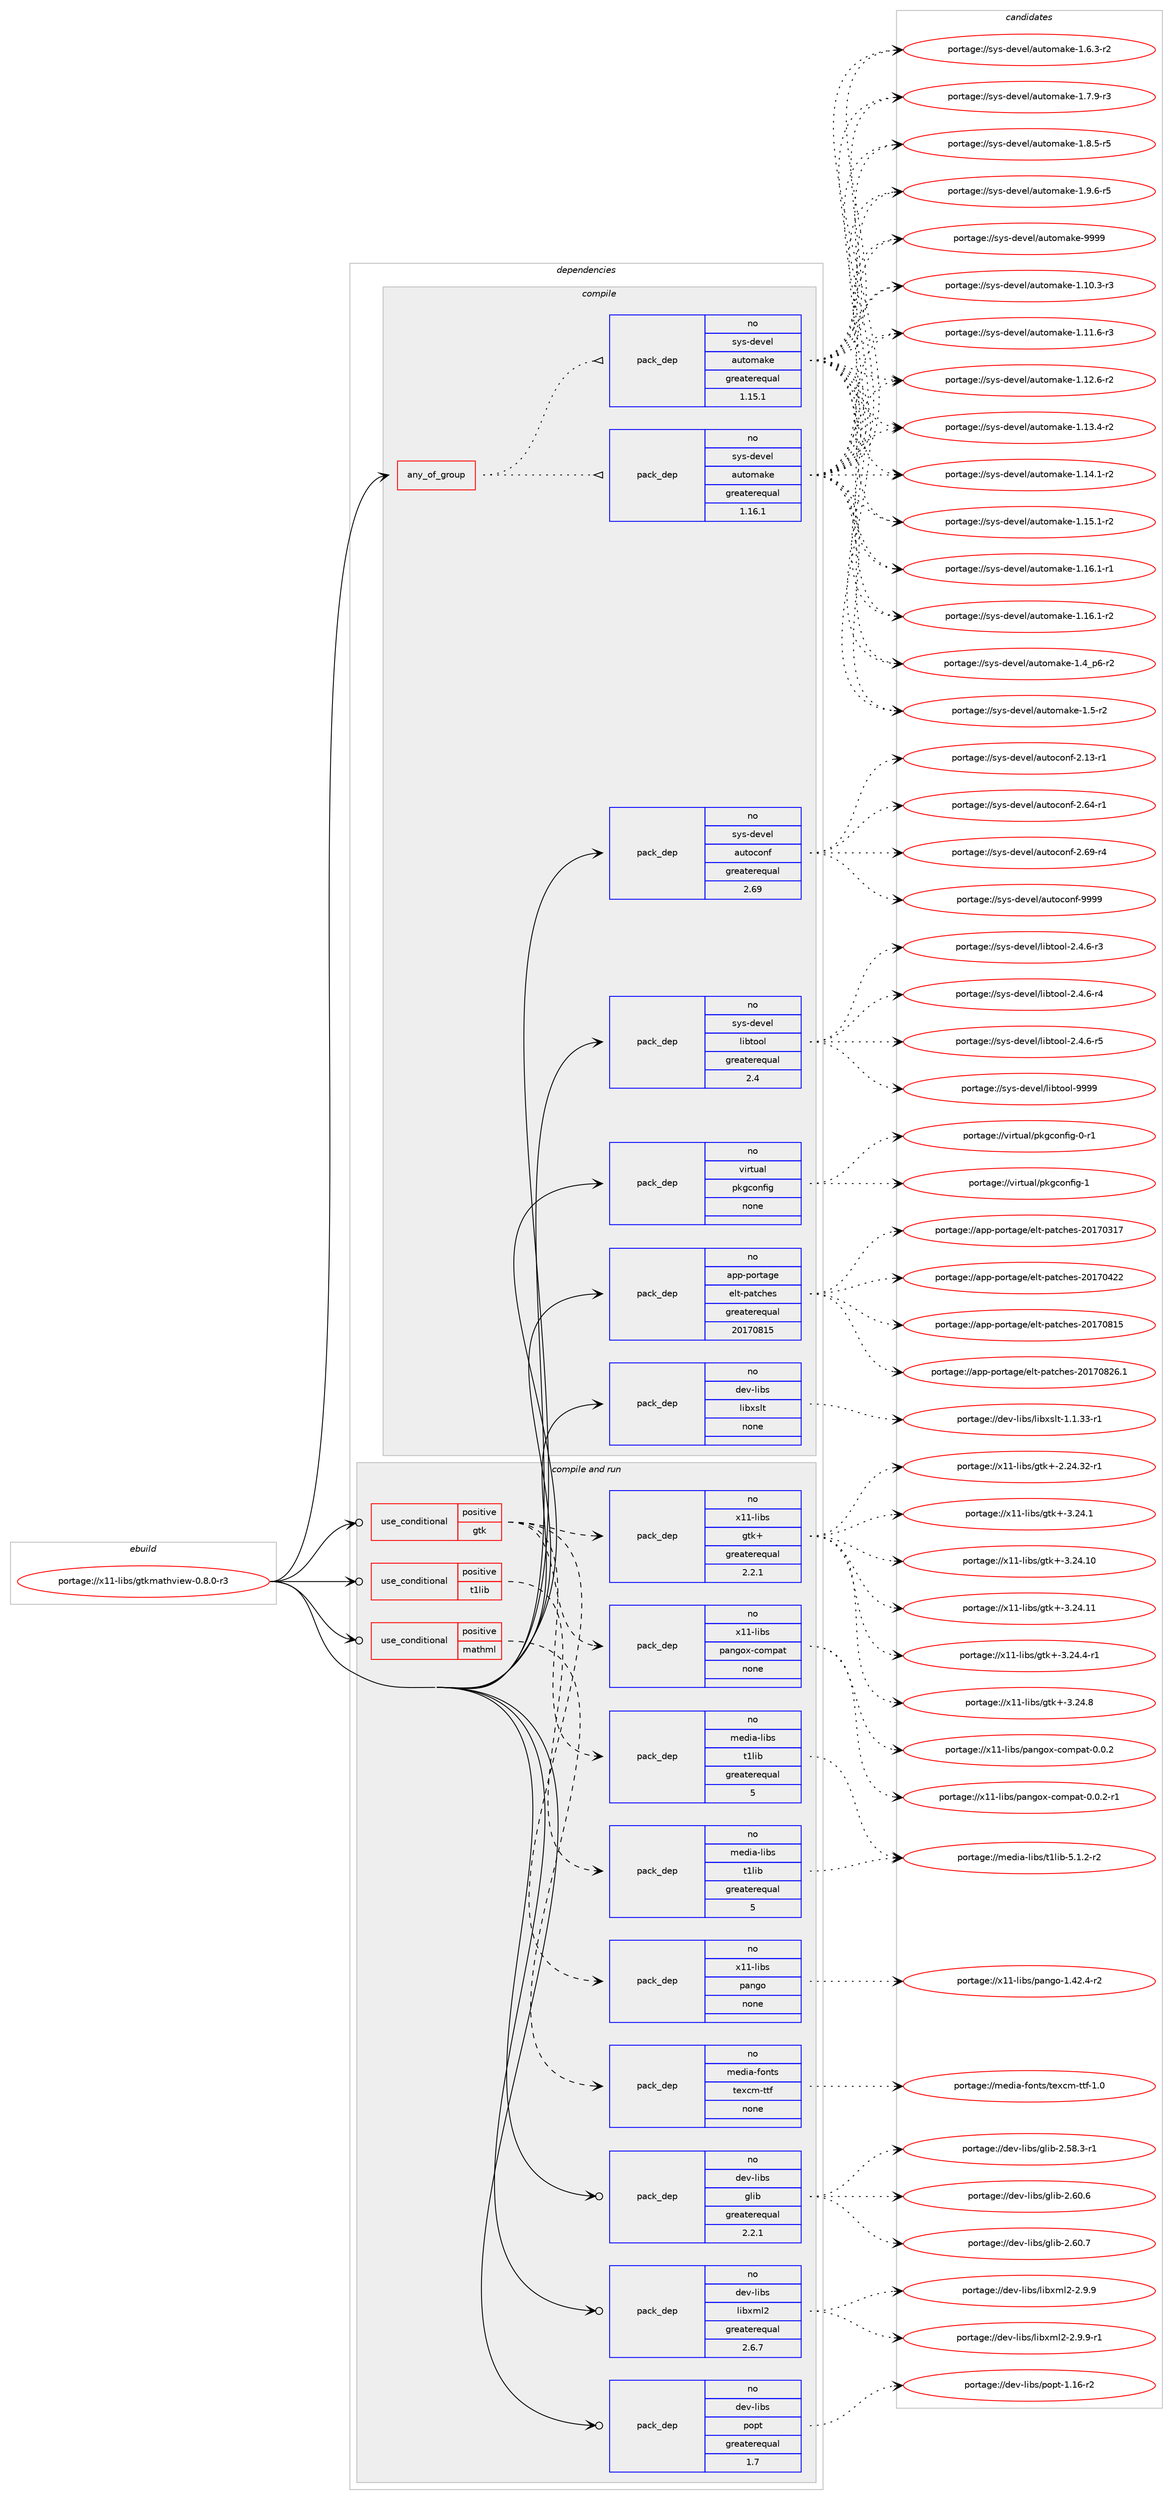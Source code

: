 digraph prolog {

# *************
# Graph options
# *************

newrank=true;
concentrate=true;
compound=true;
graph [rankdir=LR,fontname=Helvetica,fontsize=10,ranksep=1.5];#, ranksep=2.5, nodesep=0.2];
edge  [arrowhead=vee];
node  [fontname=Helvetica,fontsize=10];

# **********
# The ebuild
# **********

subgraph cluster_leftcol {
color=gray;
rank=same;
label=<<i>ebuild</i>>;
id [label="portage://x11-libs/gtkmathview-0.8.0-r3", color=red, width=4, href="../x11-libs/gtkmathview-0.8.0-r3.svg"];
}

# ****************
# The dependencies
# ****************

subgraph cluster_midcol {
color=gray;
label=<<i>dependencies</i>>;
subgraph cluster_compile {
fillcolor="#eeeeee";
style=filled;
label=<<i>compile</i>>;
subgraph any7750 {
dependency449470 [label=<<TABLE BORDER="0" CELLBORDER="1" CELLSPACING="0" CELLPADDING="4"><TR><TD CELLPADDING="10">any_of_group</TD></TR></TABLE>>, shape=none, color=red];subgraph pack333511 {
dependency449471 [label=<<TABLE BORDER="0" CELLBORDER="1" CELLSPACING="0" CELLPADDING="4" WIDTH="220"><TR><TD ROWSPAN="6" CELLPADDING="30">pack_dep</TD></TR><TR><TD WIDTH="110">no</TD></TR><TR><TD>sys-devel</TD></TR><TR><TD>automake</TD></TR><TR><TD>greaterequal</TD></TR><TR><TD>1.16.1</TD></TR></TABLE>>, shape=none, color=blue];
}
dependency449470:e -> dependency449471:w [weight=20,style="dotted",arrowhead="oinv"];
subgraph pack333512 {
dependency449472 [label=<<TABLE BORDER="0" CELLBORDER="1" CELLSPACING="0" CELLPADDING="4" WIDTH="220"><TR><TD ROWSPAN="6" CELLPADDING="30">pack_dep</TD></TR><TR><TD WIDTH="110">no</TD></TR><TR><TD>sys-devel</TD></TR><TR><TD>automake</TD></TR><TR><TD>greaterequal</TD></TR><TR><TD>1.15.1</TD></TR></TABLE>>, shape=none, color=blue];
}
dependency449470:e -> dependency449472:w [weight=20,style="dotted",arrowhead="oinv"];
}
id:e -> dependency449470:w [weight=20,style="solid",arrowhead="vee"];
subgraph pack333513 {
dependency449473 [label=<<TABLE BORDER="0" CELLBORDER="1" CELLSPACING="0" CELLPADDING="4" WIDTH="220"><TR><TD ROWSPAN="6" CELLPADDING="30">pack_dep</TD></TR><TR><TD WIDTH="110">no</TD></TR><TR><TD>app-portage</TD></TR><TR><TD>elt-patches</TD></TR><TR><TD>greaterequal</TD></TR><TR><TD>20170815</TD></TR></TABLE>>, shape=none, color=blue];
}
id:e -> dependency449473:w [weight=20,style="solid",arrowhead="vee"];
subgraph pack333514 {
dependency449474 [label=<<TABLE BORDER="0" CELLBORDER="1" CELLSPACING="0" CELLPADDING="4" WIDTH="220"><TR><TD ROWSPAN="6" CELLPADDING="30">pack_dep</TD></TR><TR><TD WIDTH="110">no</TD></TR><TR><TD>dev-libs</TD></TR><TR><TD>libxslt</TD></TR><TR><TD>none</TD></TR><TR><TD></TD></TR></TABLE>>, shape=none, color=blue];
}
id:e -> dependency449474:w [weight=20,style="solid",arrowhead="vee"];
subgraph pack333515 {
dependency449475 [label=<<TABLE BORDER="0" CELLBORDER="1" CELLSPACING="0" CELLPADDING="4" WIDTH="220"><TR><TD ROWSPAN="6" CELLPADDING="30">pack_dep</TD></TR><TR><TD WIDTH="110">no</TD></TR><TR><TD>sys-devel</TD></TR><TR><TD>autoconf</TD></TR><TR><TD>greaterequal</TD></TR><TR><TD>2.69</TD></TR></TABLE>>, shape=none, color=blue];
}
id:e -> dependency449475:w [weight=20,style="solid",arrowhead="vee"];
subgraph pack333516 {
dependency449476 [label=<<TABLE BORDER="0" CELLBORDER="1" CELLSPACING="0" CELLPADDING="4" WIDTH="220"><TR><TD ROWSPAN="6" CELLPADDING="30">pack_dep</TD></TR><TR><TD WIDTH="110">no</TD></TR><TR><TD>sys-devel</TD></TR><TR><TD>libtool</TD></TR><TR><TD>greaterequal</TD></TR><TR><TD>2.4</TD></TR></TABLE>>, shape=none, color=blue];
}
id:e -> dependency449476:w [weight=20,style="solid",arrowhead="vee"];
subgraph pack333517 {
dependency449477 [label=<<TABLE BORDER="0" CELLBORDER="1" CELLSPACING="0" CELLPADDING="4" WIDTH="220"><TR><TD ROWSPAN="6" CELLPADDING="30">pack_dep</TD></TR><TR><TD WIDTH="110">no</TD></TR><TR><TD>virtual</TD></TR><TR><TD>pkgconfig</TD></TR><TR><TD>none</TD></TR><TR><TD></TD></TR></TABLE>>, shape=none, color=blue];
}
id:e -> dependency449477:w [weight=20,style="solid",arrowhead="vee"];
}
subgraph cluster_compileandrun {
fillcolor="#eeeeee";
style=filled;
label=<<i>compile and run</i>>;
subgraph cond107922 {
dependency449478 [label=<<TABLE BORDER="0" CELLBORDER="1" CELLSPACING="0" CELLPADDING="4"><TR><TD ROWSPAN="3" CELLPADDING="10">use_conditional</TD></TR><TR><TD>positive</TD></TR><TR><TD>gtk</TD></TR></TABLE>>, shape=none, color=red];
subgraph pack333518 {
dependency449479 [label=<<TABLE BORDER="0" CELLBORDER="1" CELLSPACING="0" CELLPADDING="4" WIDTH="220"><TR><TD ROWSPAN="6" CELLPADDING="30">pack_dep</TD></TR><TR><TD WIDTH="110">no</TD></TR><TR><TD>media-libs</TD></TR><TR><TD>t1lib</TD></TR><TR><TD>greaterequal</TD></TR><TR><TD>5</TD></TR></TABLE>>, shape=none, color=blue];
}
dependency449478:e -> dependency449479:w [weight=20,style="dashed",arrowhead="vee"];
subgraph pack333519 {
dependency449480 [label=<<TABLE BORDER="0" CELLBORDER="1" CELLSPACING="0" CELLPADDING="4" WIDTH="220"><TR><TD ROWSPAN="6" CELLPADDING="30">pack_dep</TD></TR><TR><TD WIDTH="110">no</TD></TR><TR><TD>x11-libs</TD></TR><TR><TD>gtk+</TD></TR><TR><TD>greaterequal</TD></TR><TR><TD>2.2.1</TD></TR></TABLE>>, shape=none, color=blue];
}
dependency449478:e -> dependency449480:w [weight=20,style="dashed",arrowhead="vee"];
subgraph pack333520 {
dependency449481 [label=<<TABLE BORDER="0" CELLBORDER="1" CELLSPACING="0" CELLPADDING="4" WIDTH="220"><TR><TD ROWSPAN="6" CELLPADDING="30">pack_dep</TD></TR><TR><TD WIDTH="110">no</TD></TR><TR><TD>x11-libs</TD></TR><TR><TD>pango</TD></TR><TR><TD>none</TD></TR><TR><TD></TD></TR></TABLE>>, shape=none, color=blue];
}
dependency449478:e -> dependency449481:w [weight=20,style="dashed",arrowhead="vee"];
subgraph pack333521 {
dependency449482 [label=<<TABLE BORDER="0" CELLBORDER="1" CELLSPACING="0" CELLPADDING="4" WIDTH="220"><TR><TD ROWSPAN="6" CELLPADDING="30">pack_dep</TD></TR><TR><TD WIDTH="110">no</TD></TR><TR><TD>x11-libs</TD></TR><TR><TD>pangox-compat</TD></TR><TR><TD>none</TD></TR><TR><TD></TD></TR></TABLE>>, shape=none, color=blue];
}
dependency449478:e -> dependency449482:w [weight=20,style="dashed",arrowhead="vee"];
}
id:e -> dependency449478:w [weight=20,style="solid",arrowhead="odotvee"];
subgraph cond107923 {
dependency449483 [label=<<TABLE BORDER="0" CELLBORDER="1" CELLSPACING="0" CELLPADDING="4"><TR><TD ROWSPAN="3" CELLPADDING="10">use_conditional</TD></TR><TR><TD>positive</TD></TR><TR><TD>mathml</TD></TR></TABLE>>, shape=none, color=red];
subgraph pack333522 {
dependency449484 [label=<<TABLE BORDER="0" CELLBORDER="1" CELLSPACING="0" CELLPADDING="4" WIDTH="220"><TR><TD ROWSPAN="6" CELLPADDING="30">pack_dep</TD></TR><TR><TD WIDTH="110">no</TD></TR><TR><TD>media-fonts</TD></TR><TR><TD>texcm-ttf</TD></TR><TR><TD>none</TD></TR><TR><TD></TD></TR></TABLE>>, shape=none, color=blue];
}
dependency449483:e -> dependency449484:w [weight=20,style="dashed",arrowhead="vee"];
}
id:e -> dependency449483:w [weight=20,style="solid",arrowhead="odotvee"];
subgraph cond107924 {
dependency449485 [label=<<TABLE BORDER="0" CELLBORDER="1" CELLSPACING="0" CELLPADDING="4"><TR><TD ROWSPAN="3" CELLPADDING="10">use_conditional</TD></TR><TR><TD>positive</TD></TR><TR><TD>t1lib</TD></TR></TABLE>>, shape=none, color=red];
subgraph pack333523 {
dependency449486 [label=<<TABLE BORDER="0" CELLBORDER="1" CELLSPACING="0" CELLPADDING="4" WIDTH="220"><TR><TD ROWSPAN="6" CELLPADDING="30">pack_dep</TD></TR><TR><TD WIDTH="110">no</TD></TR><TR><TD>media-libs</TD></TR><TR><TD>t1lib</TD></TR><TR><TD>greaterequal</TD></TR><TR><TD>5</TD></TR></TABLE>>, shape=none, color=blue];
}
dependency449485:e -> dependency449486:w [weight=20,style="dashed",arrowhead="vee"];
}
id:e -> dependency449485:w [weight=20,style="solid",arrowhead="odotvee"];
subgraph pack333524 {
dependency449487 [label=<<TABLE BORDER="0" CELLBORDER="1" CELLSPACING="0" CELLPADDING="4" WIDTH="220"><TR><TD ROWSPAN="6" CELLPADDING="30">pack_dep</TD></TR><TR><TD WIDTH="110">no</TD></TR><TR><TD>dev-libs</TD></TR><TR><TD>glib</TD></TR><TR><TD>greaterequal</TD></TR><TR><TD>2.2.1</TD></TR></TABLE>>, shape=none, color=blue];
}
id:e -> dependency449487:w [weight=20,style="solid",arrowhead="odotvee"];
subgraph pack333525 {
dependency449488 [label=<<TABLE BORDER="0" CELLBORDER="1" CELLSPACING="0" CELLPADDING="4" WIDTH="220"><TR><TD ROWSPAN="6" CELLPADDING="30">pack_dep</TD></TR><TR><TD WIDTH="110">no</TD></TR><TR><TD>dev-libs</TD></TR><TR><TD>libxml2</TD></TR><TR><TD>greaterequal</TD></TR><TR><TD>2.6.7</TD></TR></TABLE>>, shape=none, color=blue];
}
id:e -> dependency449488:w [weight=20,style="solid",arrowhead="odotvee"];
subgraph pack333526 {
dependency449489 [label=<<TABLE BORDER="0" CELLBORDER="1" CELLSPACING="0" CELLPADDING="4" WIDTH="220"><TR><TD ROWSPAN="6" CELLPADDING="30">pack_dep</TD></TR><TR><TD WIDTH="110">no</TD></TR><TR><TD>dev-libs</TD></TR><TR><TD>popt</TD></TR><TR><TD>greaterequal</TD></TR><TR><TD>1.7</TD></TR></TABLE>>, shape=none, color=blue];
}
id:e -> dependency449489:w [weight=20,style="solid",arrowhead="odotvee"];
}
subgraph cluster_run {
fillcolor="#eeeeee";
style=filled;
label=<<i>run</i>>;
}
}

# **************
# The candidates
# **************

subgraph cluster_choices {
rank=same;
color=gray;
label=<<i>candidates</i>>;

subgraph choice333511 {
color=black;
nodesep=1;
choiceportage11512111545100101118101108479711711611110997107101454946494846514511451 [label="portage://sys-devel/automake-1.10.3-r3", color=red, width=4,href="../sys-devel/automake-1.10.3-r3.svg"];
choiceportage11512111545100101118101108479711711611110997107101454946494946544511451 [label="portage://sys-devel/automake-1.11.6-r3", color=red, width=4,href="../sys-devel/automake-1.11.6-r3.svg"];
choiceportage11512111545100101118101108479711711611110997107101454946495046544511450 [label="portage://sys-devel/automake-1.12.6-r2", color=red, width=4,href="../sys-devel/automake-1.12.6-r2.svg"];
choiceportage11512111545100101118101108479711711611110997107101454946495146524511450 [label="portage://sys-devel/automake-1.13.4-r2", color=red, width=4,href="../sys-devel/automake-1.13.4-r2.svg"];
choiceportage11512111545100101118101108479711711611110997107101454946495246494511450 [label="portage://sys-devel/automake-1.14.1-r2", color=red, width=4,href="../sys-devel/automake-1.14.1-r2.svg"];
choiceportage11512111545100101118101108479711711611110997107101454946495346494511450 [label="portage://sys-devel/automake-1.15.1-r2", color=red, width=4,href="../sys-devel/automake-1.15.1-r2.svg"];
choiceportage11512111545100101118101108479711711611110997107101454946495446494511449 [label="portage://sys-devel/automake-1.16.1-r1", color=red, width=4,href="../sys-devel/automake-1.16.1-r1.svg"];
choiceportage11512111545100101118101108479711711611110997107101454946495446494511450 [label="portage://sys-devel/automake-1.16.1-r2", color=red, width=4,href="../sys-devel/automake-1.16.1-r2.svg"];
choiceportage115121115451001011181011084797117116111109971071014549465295112544511450 [label="portage://sys-devel/automake-1.4_p6-r2", color=red, width=4,href="../sys-devel/automake-1.4_p6-r2.svg"];
choiceportage11512111545100101118101108479711711611110997107101454946534511450 [label="portage://sys-devel/automake-1.5-r2", color=red, width=4,href="../sys-devel/automake-1.5-r2.svg"];
choiceportage115121115451001011181011084797117116111109971071014549465446514511450 [label="portage://sys-devel/automake-1.6.3-r2", color=red, width=4,href="../sys-devel/automake-1.6.3-r2.svg"];
choiceportage115121115451001011181011084797117116111109971071014549465546574511451 [label="portage://sys-devel/automake-1.7.9-r3", color=red, width=4,href="../sys-devel/automake-1.7.9-r3.svg"];
choiceportage115121115451001011181011084797117116111109971071014549465646534511453 [label="portage://sys-devel/automake-1.8.5-r5", color=red, width=4,href="../sys-devel/automake-1.8.5-r5.svg"];
choiceportage115121115451001011181011084797117116111109971071014549465746544511453 [label="portage://sys-devel/automake-1.9.6-r5", color=red, width=4,href="../sys-devel/automake-1.9.6-r5.svg"];
choiceportage115121115451001011181011084797117116111109971071014557575757 [label="portage://sys-devel/automake-9999", color=red, width=4,href="../sys-devel/automake-9999.svg"];
dependency449471:e -> choiceportage11512111545100101118101108479711711611110997107101454946494846514511451:w [style=dotted,weight="100"];
dependency449471:e -> choiceportage11512111545100101118101108479711711611110997107101454946494946544511451:w [style=dotted,weight="100"];
dependency449471:e -> choiceportage11512111545100101118101108479711711611110997107101454946495046544511450:w [style=dotted,weight="100"];
dependency449471:e -> choiceportage11512111545100101118101108479711711611110997107101454946495146524511450:w [style=dotted,weight="100"];
dependency449471:e -> choiceportage11512111545100101118101108479711711611110997107101454946495246494511450:w [style=dotted,weight="100"];
dependency449471:e -> choiceportage11512111545100101118101108479711711611110997107101454946495346494511450:w [style=dotted,weight="100"];
dependency449471:e -> choiceportage11512111545100101118101108479711711611110997107101454946495446494511449:w [style=dotted,weight="100"];
dependency449471:e -> choiceportage11512111545100101118101108479711711611110997107101454946495446494511450:w [style=dotted,weight="100"];
dependency449471:e -> choiceportage115121115451001011181011084797117116111109971071014549465295112544511450:w [style=dotted,weight="100"];
dependency449471:e -> choiceportage11512111545100101118101108479711711611110997107101454946534511450:w [style=dotted,weight="100"];
dependency449471:e -> choiceportage115121115451001011181011084797117116111109971071014549465446514511450:w [style=dotted,weight="100"];
dependency449471:e -> choiceportage115121115451001011181011084797117116111109971071014549465546574511451:w [style=dotted,weight="100"];
dependency449471:e -> choiceportage115121115451001011181011084797117116111109971071014549465646534511453:w [style=dotted,weight="100"];
dependency449471:e -> choiceportage115121115451001011181011084797117116111109971071014549465746544511453:w [style=dotted,weight="100"];
dependency449471:e -> choiceportage115121115451001011181011084797117116111109971071014557575757:w [style=dotted,weight="100"];
}
subgraph choice333512 {
color=black;
nodesep=1;
choiceportage11512111545100101118101108479711711611110997107101454946494846514511451 [label="portage://sys-devel/automake-1.10.3-r3", color=red, width=4,href="../sys-devel/automake-1.10.3-r3.svg"];
choiceportage11512111545100101118101108479711711611110997107101454946494946544511451 [label="portage://sys-devel/automake-1.11.6-r3", color=red, width=4,href="../sys-devel/automake-1.11.6-r3.svg"];
choiceportage11512111545100101118101108479711711611110997107101454946495046544511450 [label="portage://sys-devel/automake-1.12.6-r2", color=red, width=4,href="../sys-devel/automake-1.12.6-r2.svg"];
choiceportage11512111545100101118101108479711711611110997107101454946495146524511450 [label="portage://sys-devel/automake-1.13.4-r2", color=red, width=4,href="../sys-devel/automake-1.13.4-r2.svg"];
choiceportage11512111545100101118101108479711711611110997107101454946495246494511450 [label="portage://sys-devel/automake-1.14.1-r2", color=red, width=4,href="../sys-devel/automake-1.14.1-r2.svg"];
choiceportage11512111545100101118101108479711711611110997107101454946495346494511450 [label="portage://sys-devel/automake-1.15.1-r2", color=red, width=4,href="../sys-devel/automake-1.15.1-r2.svg"];
choiceportage11512111545100101118101108479711711611110997107101454946495446494511449 [label="portage://sys-devel/automake-1.16.1-r1", color=red, width=4,href="../sys-devel/automake-1.16.1-r1.svg"];
choiceportage11512111545100101118101108479711711611110997107101454946495446494511450 [label="portage://sys-devel/automake-1.16.1-r2", color=red, width=4,href="../sys-devel/automake-1.16.1-r2.svg"];
choiceportage115121115451001011181011084797117116111109971071014549465295112544511450 [label="portage://sys-devel/automake-1.4_p6-r2", color=red, width=4,href="../sys-devel/automake-1.4_p6-r2.svg"];
choiceportage11512111545100101118101108479711711611110997107101454946534511450 [label="portage://sys-devel/automake-1.5-r2", color=red, width=4,href="../sys-devel/automake-1.5-r2.svg"];
choiceportage115121115451001011181011084797117116111109971071014549465446514511450 [label="portage://sys-devel/automake-1.6.3-r2", color=red, width=4,href="../sys-devel/automake-1.6.3-r2.svg"];
choiceportage115121115451001011181011084797117116111109971071014549465546574511451 [label="portage://sys-devel/automake-1.7.9-r3", color=red, width=4,href="../sys-devel/automake-1.7.9-r3.svg"];
choiceportage115121115451001011181011084797117116111109971071014549465646534511453 [label="portage://sys-devel/automake-1.8.5-r5", color=red, width=4,href="../sys-devel/automake-1.8.5-r5.svg"];
choiceportage115121115451001011181011084797117116111109971071014549465746544511453 [label="portage://sys-devel/automake-1.9.6-r5", color=red, width=4,href="../sys-devel/automake-1.9.6-r5.svg"];
choiceportage115121115451001011181011084797117116111109971071014557575757 [label="portage://sys-devel/automake-9999", color=red, width=4,href="../sys-devel/automake-9999.svg"];
dependency449472:e -> choiceportage11512111545100101118101108479711711611110997107101454946494846514511451:w [style=dotted,weight="100"];
dependency449472:e -> choiceportage11512111545100101118101108479711711611110997107101454946494946544511451:w [style=dotted,weight="100"];
dependency449472:e -> choiceportage11512111545100101118101108479711711611110997107101454946495046544511450:w [style=dotted,weight="100"];
dependency449472:e -> choiceportage11512111545100101118101108479711711611110997107101454946495146524511450:w [style=dotted,weight="100"];
dependency449472:e -> choiceportage11512111545100101118101108479711711611110997107101454946495246494511450:w [style=dotted,weight="100"];
dependency449472:e -> choiceportage11512111545100101118101108479711711611110997107101454946495346494511450:w [style=dotted,weight="100"];
dependency449472:e -> choiceportage11512111545100101118101108479711711611110997107101454946495446494511449:w [style=dotted,weight="100"];
dependency449472:e -> choiceportage11512111545100101118101108479711711611110997107101454946495446494511450:w [style=dotted,weight="100"];
dependency449472:e -> choiceportage115121115451001011181011084797117116111109971071014549465295112544511450:w [style=dotted,weight="100"];
dependency449472:e -> choiceportage11512111545100101118101108479711711611110997107101454946534511450:w [style=dotted,weight="100"];
dependency449472:e -> choiceportage115121115451001011181011084797117116111109971071014549465446514511450:w [style=dotted,weight="100"];
dependency449472:e -> choiceportage115121115451001011181011084797117116111109971071014549465546574511451:w [style=dotted,weight="100"];
dependency449472:e -> choiceportage115121115451001011181011084797117116111109971071014549465646534511453:w [style=dotted,weight="100"];
dependency449472:e -> choiceportage115121115451001011181011084797117116111109971071014549465746544511453:w [style=dotted,weight="100"];
dependency449472:e -> choiceportage115121115451001011181011084797117116111109971071014557575757:w [style=dotted,weight="100"];
}
subgraph choice333513 {
color=black;
nodesep=1;
choiceportage97112112451121111141169710310147101108116451129711699104101115455048495548514955 [label="portage://app-portage/elt-patches-20170317", color=red, width=4,href="../app-portage/elt-patches-20170317.svg"];
choiceportage97112112451121111141169710310147101108116451129711699104101115455048495548525050 [label="portage://app-portage/elt-patches-20170422", color=red, width=4,href="../app-portage/elt-patches-20170422.svg"];
choiceportage97112112451121111141169710310147101108116451129711699104101115455048495548564953 [label="portage://app-portage/elt-patches-20170815", color=red, width=4,href="../app-portage/elt-patches-20170815.svg"];
choiceportage971121124511211111411697103101471011081164511297116991041011154550484955485650544649 [label="portage://app-portage/elt-patches-20170826.1", color=red, width=4,href="../app-portage/elt-patches-20170826.1.svg"];
dependency449473:e -> choiceportage97112112451121111141169710310147101108116451129711699104101115455048495548514955:w [style=dotted,weight="100"];
dependency449473:e -> choiceportage97112112451121111141169710310147101108116451129711699104101115455048495548525050:w [style=dotted,weight="100"];
dependency449473:e -> choiceportage97112112451121111141169710310147101108116451129711699104101115455048495548564953:w [style=dotted,weight="100"];
dependency449473:e -> choiceportage971121124511211111411697103101471011081164511297116991041011154550484955485650544649:w [style=dotted,weight="100"];
}
subgraph choice333514 {
color=black;
nodesep=1;
choiceportage10010111845108105981154710810598120115108116454946494651514511449 [label="portage://dev-libs/libxslt-1.1.33-r1", color=red, width=4,href="../dev-libs/libxslt-1.1.33-r1.svg"];
dependency449474:e -> choiceportage10010111845108105981154710810598120115108116454946494651514511449:w [style=dotted,weight="100"];
}
subgraph choice333515 {
color=black;
nodesep=1;
choiceportage1151211154510010111810110847971171161119911111010245504649514511449 [label="portage://sys-devel/autoconf-2.13-r1", color=red, width=4,href="../sys-devel/autoconf-2.13-r1.svg"];
choiceportage1151211154510010111810110847971171161119911111010245504654524511449 [label="portage://sys-devel/autoconf-2.64-r1", color=red, width=4,href="../sys-devel/autoconf-2.64-r1.svg"];
choiceportage1151211154510010111810110847971171161119911111010245504654574511452 [label="portage://sys-devel/autoconf-2.69-r4", color=red, width=4,href="../sys-devel/autoconf-2.69-r4.svg"];
choiceportage115121115451001011181011084797117116111991111101024557575757 [label="portage://sys-devel/autoconf-9999", color=red, width=4,href="../sys-devel/autoconf-9999.svg"];
dependency449475:e -> choiceportage1151211154510010111810110847971171161119911111010245504649514511449:w [style=dotted,weight="100"];
dependency449475:e -> choiceportage1151211154510010111810110847971171161119911111010245504654524511449:w [style=dotted,weight="100"];
dependency449475:e -> choiceportage1151211154510010111810110847971171161119911111010245504654574511452:w [style=dotted,weight="100"];
dependency449475:e -> choiceportage115121115451001011181011084797117116111991111101024557575757:w [style=dotted,weight="100"];
}
subgraph choice333516 {
color=black;
nodesep=1;
choiceportage1151211154510010111810110847108105981161111111084550465246544511451 [label="portage://sys-devel/libtool-2.4.6-r3", color=red, width=4,href="../sys-devel/libtool-2.4.6-r3.svg"];
choiceportage1151211154510010111810110847108105981161111111084550465246544511452 [label="portage://sys-devel/libtool-2.4.6-r4", color=red, width=4,href="../sys-devel/libtool-2.4.6-r4.svg"];
choiceportage1151211154510010111810110847108105981161111111084550465246544511453 [label="portage://sys-devel/libtool-2.4.6-r5", color=red, width=4,href="../sys-devel/libtool-2.4.6-r5.svg"];
choiceportage1151211154510010111810110847108105981161111111084557575757 [label="portage://sys-devel/libtool-9999", color=red, width=4,href="../sys-devel/libtool-9999.svg"];
dependency449476:e -> choiceportage1151211154510010111810110847108105981161111111084550465246544511451:w [style=dotted,weight="100"];
dependency449476:e -> choiceportage1151211154510010111810110847108105981161111111084550465246544511452:w [style=dotted,weight="100"];
dependency449476:e -> choiceportage1151211154510010111810110847108105981161111111084550465246544511453:w [style=dotted,weight="100"];
dependency449476:e -> choiceportage1151211154510010111810110847108105981161111111084557575757:w [style=dotted,weight="100"];
}
subgraph choice333517 {
color=black;
nodesep=1;
choiceportage11810511411611797108471121071039911111010210510345484511449 [label="portage://virtual/pkgconfig-0-r1", color=red, width=4,href="../virtual/pkgconfig-0-r1.svg"];
choiceportage1181051141161179710847112107103991111101021051034549 [label="portage://virtual/pkgconfig-1", color=red, width=4,href="../virtual/pkgconfig-1.svg"];
dependency449477:e -> choiceportage11810511411611797108471121071039911111010210510345484511449:w [style=dotted,weight="100"];
dependency449477:e -> choiceportage1181051141161179710847112107103991111101021051034549:w [style=dotted,weight="100"];
}
subgraph choice333518 {
color=black;
nodesep=1;
choiceportage1091011001059745108105981154711649108105984553464946504511450 [label="portage://media-libs/t1lib-5.1.2-r2", color=red, width=4,href="../media-libs/t1lib-5.1.2-r2.svg"];
dependency449479:e -> choiceportage1091011001059745108105981154711649108105984553464946504511450:w [style=dotted,weight="100"];
}
subgraph choice333519 {
color=black;
nodesep=1;
choiceportage12049494510810598115471031161074345504650524651504511449 [label="portage://x11-libs/gtk+-2.24.32-r1", color=red, width=4,href="../x11-libs/gtk+-2.24.32-r1.svg"];
choiceportage12049494510810598115471031161074345514650524649 [label="portage://x11-libs/gtk+-3.24.1", color=red, width=4,href="../x11-libs/gtk+-3.24.1.svg"];
choiceportage1204949451081059811547103116107434551465052464948 [label="portage://x11-libs/gtk+-3.24.10", color=red, width=4,href="../x11-libs/gtk+-3.24.10.svg"];
choiceportage1204949451081059811547103116107434551465052464949 [label="portage://x11-libs/gtk+-3.24.11", color=red, width=4,href="../x11-libs/gtk+-3.24.11.svg"];
choiceportage120494945108105981154710311610743455146505246524511449 [label="portage://x11-libs/gtk+-3.24.4-r1", color=red, width=4,href="../x11-libs/gtk+-3.24.4-r1.svg"];
choiceportage12049494510810598115471031161074345514650524656 [label="portage://x11-libs/gtk+-3.24.8", color=red, width=4,href="../x11-libs/gtk+-3.24.8.svg"];
dependency449480:e -> choiceportage12049494510810598115471031161074345504650524651504511449:w [style=dotted,weight="100"];
dependency449480:e -> choiceportage12049494510810598115471031161074345514650524649:w [style=dotted,weight="100"];
dependency449480:e -> choiceportage1204949451081059811547103116107434551465052464948:w [style=dotted,weight="100"];
dependency449480:e -> choiceportage1204949451081059811547103116107434551465052464949:w [style=dotted,weight="100"];
dependency449480:e -> choiceportage120494945108105981154710311610743455146505246524511449:w [style=dotted,weight="100"];
dependency449480:e -> choiceportage12049494510810598115471031161074345514650524656:w [style=dotted,weight="100"];
}
subgraph choice333520 {
color=black;
nodesep=1;
choiceportage120494945108105981154711297110103111454946525046524511450 [label="portage://x11-libs/pango-1.42.4-r2", color=red, width=4,href="../x11-libs/pango-1.42.4-r2.svg"];
dependency449481:e -> choiceportage120494945108105981154711297110103111454946525046524511450:w [style=dotted,weight="100"];
}
subgraph choice333521 {
color=black;
nodesep=1;
choiceportage120494945108105981154711297110103111120459911110911297116454846484650 [label="portage://x11-libs/pangox-compat-0.0.2", color=red, width=4,href="../x11-libs/pangox-compat-0.0.2.svg"];
choiceportage1204949451081059811547112971101031111204599111109112971164548464846504511449 [label="portage://x11-libs/pangox-compat-0.0.2-r1", color=red, width=4,href="../x11-libs/pangox-compat-0.0.2-r1.svg"];
dependency449482:e -> choiceportage120494945108105981154711297110103111120459911110911297116454846484650:w [style=dotted,weight="100"];
dependency449482:e -> choiceportage1204949451081059811547112971101031111204599111109112971164548464846504511449:w [style=dotted,weight="100"];
}
subgraph choice333522 {
color=black;
nodesep=1;
choiceportage109101100105974510211111011611547116101120991094511611610245494648 [label="portage://media-fonts/texcm-ttf-1.0", color=red, width=4,href="../media-fonts/texcm-ttf-1.0.svg"];
dependency449484:e -> choiceportage109101100105974510211111011611547116101120991094511611610245494648:w [style=dotted,weight="100"];
}
subgraph choice333523 {
color=black;
nodesep=1;
choiceportage1091011001059745108105981154711649108105984553464946504511450 [label="portage://media-libs/t1lib-5.1.2-r2", color=red, width=4,href="../media-libs/t1lib-5.1.2-r2.svg"];
dependency449486:e -> choiceportage1091011001059745108105981154711649108105984553464946504511450:w [style=dotted,weight="100"];
}
subgraph choice333524 {
color=black;
nodesep=1;
choiceportage10010111845108105981154710310810598455046535646514511449 [label="portage://dev-libs/glib-2.58.3-r1", color=red, width=4,href="../dev-libs/glib-2.58.3-r1.svg"];
choiceportage1001011184510810598115471031081059845504654484654 [label="portage://dev-libs/glib-2.60.6", color=red, width=4,href="../dev-libs/glib-2.60.6.svg"];
choiceportage1001011184510810598115471031081059845504654484655 [label="portage://dev-libs/glib-2.60.7", color=red, width=4,href="../dev-libs/glib-2.60.7.svg"];
dependency449487:e -> choiceportage10010111845108105981154710310810598455046535646514511449:w [style=dotted,weight="100"];
dependency449487:e -> choiceportage1001011184510810598115471031081059845504654484654:w [style=dotted,weight="100"];
dependency449487:e -> choiceportage1001011184510810598115471031081059845504654484655:w [style=dotted,weight="100"];
}
subgraph choice333525 {
color=black;
nodesep=1;
choiceportage1001011184510810598115471081059812010910850455046574657 [label="portage://dev-libs/libxml2-2.9.9", color=red, width=4,href="../dev-libs/libxml2-2.9.9.svg"];
choiceportage10010111845108105981154710810598120109108504550465746574511449 [label="portage://dev-libs/libxml2-2.9.9-r1", color=red, width=4,href="../dev-libs/libxml2-2.9.9-r1.svg"];
dependency449488:e -> choiceportage1001011184510810598115471081059812010910850455046574657:w [style=dotted,weight="100"];
dependency449488:e -> choiceportage10010111845108105981154710810598120109108504550465746574511449:w [style=dotted,weight="100"];
}
subgraph choice333526 {
color=black;
nodesep=1;
choiceportage10010111845108105981154711211111211645494649544511450 [label="portage://dev-libs/popt-1.16-r2", color=red, width=4,href="../dev-libs/popt-1.16-r2.svg"];
dependency449489:e -> choiceportage10010111845108105981154711211111211645494649544511450:w [style=dotted,weight="100"];
}
}

}
